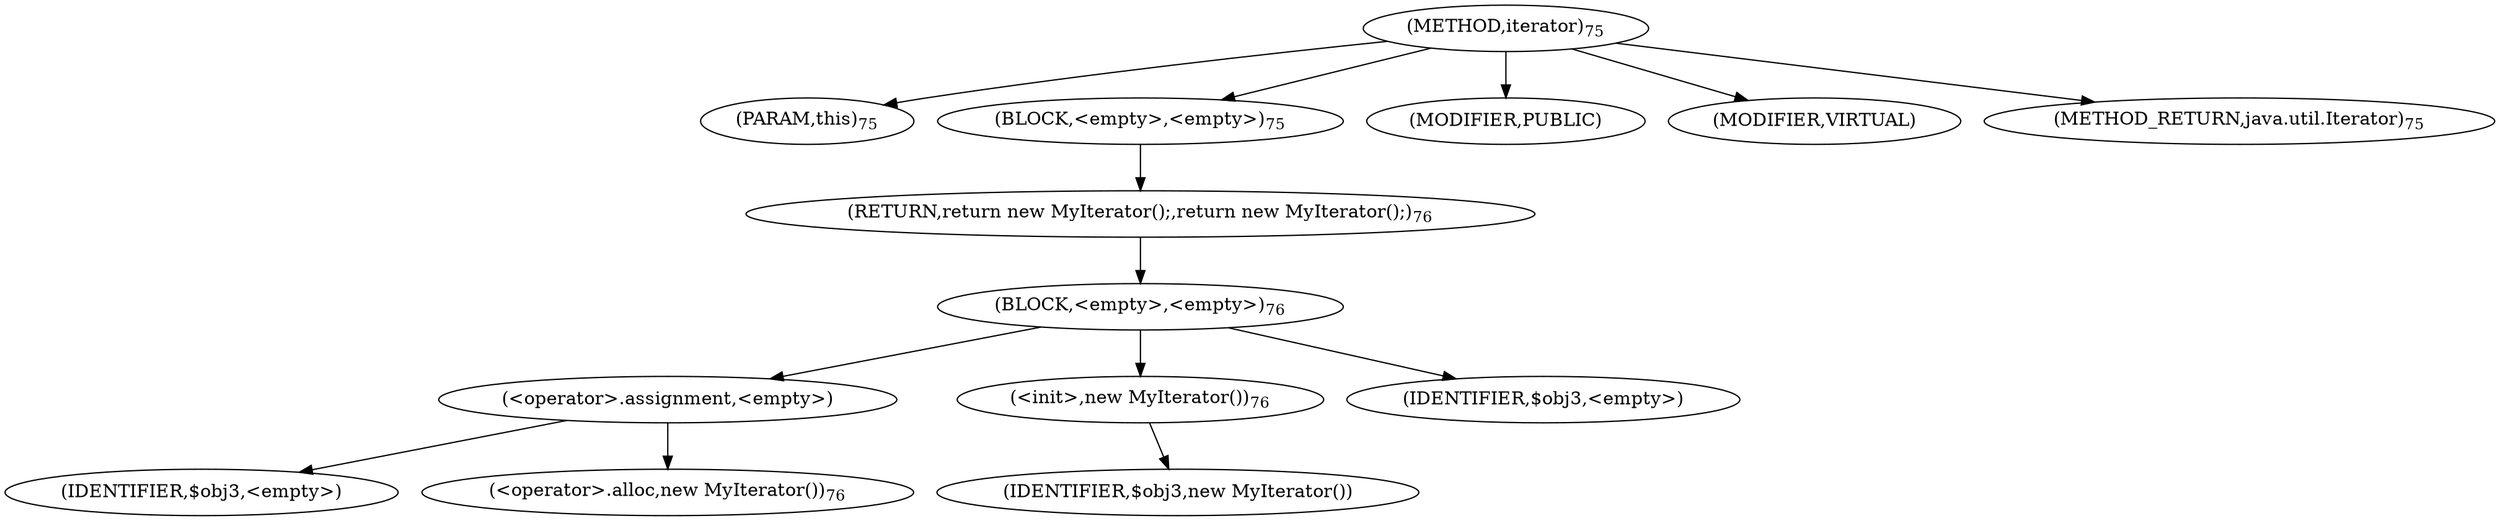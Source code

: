 digraph "iterator" {  
"224" [label = <(METHOD,iterator)<SUB>75</SUB>> ]
"225" [label = <(PARAM,this)<SUB>75</SUB>> ]
"226" [label = <(BLOCK,&lt;empty&gt;,&lt;empty&gt;)<SUB>75</SUB>> ]
"227" [label = <(RETURN,return new MyIterator();,return new MyIterator();)<SUB>76</SUB>> ]
"228" [label = <(BLOCK,&lt;empty&gt;,&lt;empty&gt;)<SUB>76</SUB>> ]
"229" [label = <(&lt;operator&gt;.assignment,&lt;empty&gt;)> ]
"230" [label = <(IDENTIFIER,$obj3,&lt;empty&gt;)> ]
"231" [label = <(&lt;operator&gt;.alloc,new MyIterator())<SUB>76</SUB>> ]
"232" [label = <(&lt;init&gt;,new MyIterator())<SUB>76</SUB>> ]
"233" [label = <(IDENTIFIER,$obj3,new MyIterator())> ]
"234" [label = <(IDENTIFIER,$obj3,&lt;empty&gt;)> ]
"235" [label = <(MODIFIER,PUBLIC)> ]
"236" [label = <(MODIFIER,VIRTUAL)> ]
"237" [label = <(METHOD_RETURN,java.util.Iterator)<SUB>75</SUB>> ]
  "224" -> "225" 
  "224" -> "226" 
  "224" -> "235" 
  "224" -> "236" 
  "224" -> "237" 
  "226" -> "227" 
  "227" -> "228" 
  "228" -> "229" 
  "228" -> "232" 
  "228" -> "234" 
  "229" -> "230" 
  "229" -> "231" 
  "232" -> "233" 
}
